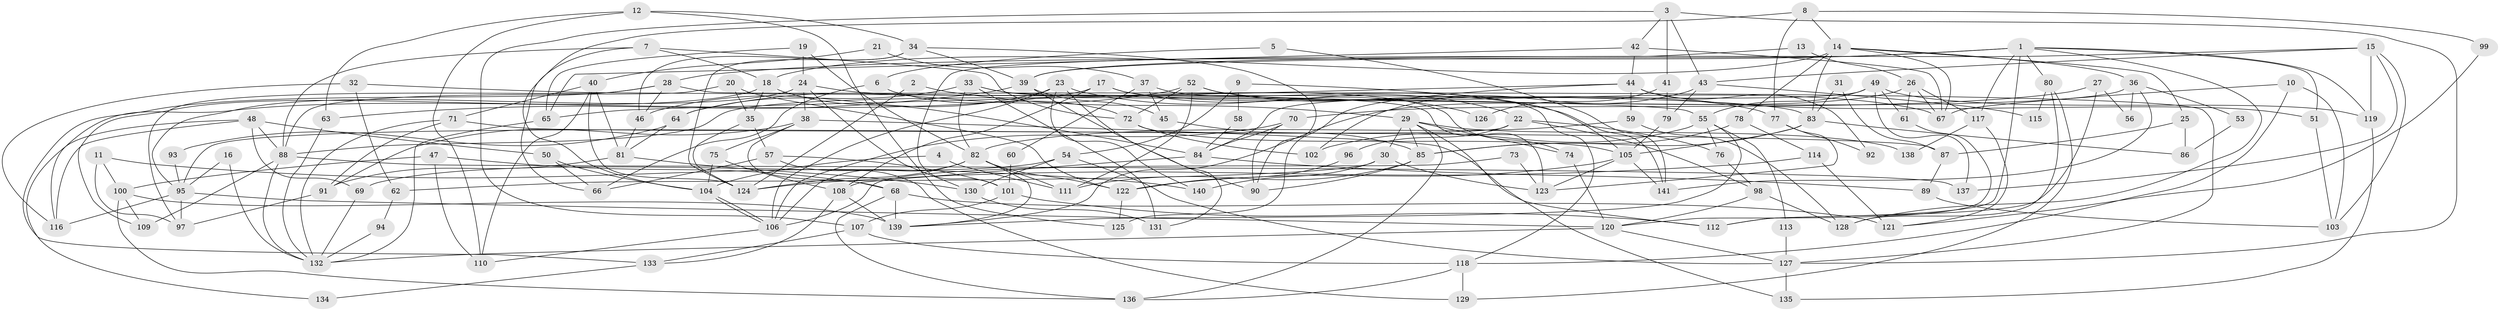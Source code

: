 // coarse degree distribution, {10: 0.010101010101010102, 6: 0.13131313131313133, 7: 0.12121212121212122, 4: 0.16161616161616163, 5: 0.16161616161616163, 3: 0.24242424242424243, 11: 0.010101010101010102, 2: 0.09090909090909091, 8: 0.050505050505050504, 9: 0.010101010101010102, 12: 0.010101010101010102}
// Generated by graph-tools (version 1.1) at 2025/24/03/03/25 07:24:01]
// undirected, 141 vertices, 282 edges
graph export_dot {
graph [start="1"]
  node [color=gray90,style=filled];
  1;
  2;
  3;
  4;
  5;
  6;
  7;
  8;
  9;
  10;
  11;
  12;
  13;
  14;
  15;
  16;
  17;
  18;
  19;
  20;
  21;
  22;
  23;
  24;
  25;
  26;
  27;
  28;
  29;
  30;
  31;
  32;
  33;
  34;
  35;
  36;
  37;
  38;
  39;
  40;
  41;
  42;
  43;
  44;
  45;
  46;
  47;
  48;
  49;
  50;
  51;
  52;
  53;
  54;
  55;
  56;
  57;
  58;
  59;
  60;
  61;
  62;
  63;
  64;
  65;
  66;
  67;
  68;
  69;
  70;
  71;
  72;
  73;
  74;
  75;
  76;
  77;
  78;
  79;
  80;
  81;
  82;
  83;
  84;
  85;
  86;
  87;
  88;
  89;
  90;
  91;
  92;
  93;
  94;
  95;
  96;
  97;
  98;
  99;
  100;
  101;
  102;
  103;
  104;
  105;
  106;
  107;
  108;
  109;
  110;
  111;
  112;
  113;
  114;
  115;
  116;
  117;
  118;
  119;
  120;
  121;
  122;
  123;
  124;
  125;
  126;
  127;
  128;
  129;
  130;
  131;
  132;
  133;
  134;
  135;
  136;
  137;
  138;
  139;
  140;
  141;
  1 -- 28;
  1 -- 39;
  1 -- 51;
  1 -- 80;
  1 -- 112;
  1 -- 117;
  1 -- 119;
  1 -- 128;
  2 -- 124;
  2 -- 29;
  3 -- 42;
  3 -- 127;
  3 -- 41;
  3 -- 43;
  3 -- 107;
  4 -- 111;
  4 -- 104;
  5 -- 6;
  5 -- 141;
  6 -- 72;
  6 -- 66;
  7 -- 72;
  7 -- 88;
  7 -- 18;
  7 -- 66;
  8 -- 77;
  8 -- 14;
  8 -- 99;
  8 -- 104;
  9 -- 105;
  9 -- 54;
  9 -- 58;
  10 -- 118;
  10 -- 67;
  10 -- 103;
  11 -- 97;
  11 -- 100;
  11 -- 140;
  12 -- 63;
  12 -- 110;
  12 -- 34;
  12 -- 125;
  13 -- 26;
  13 -- 101;
  14 -- 83;
  14 -- 67;
  14 -- 18;
  14 -- 25;
  14 -- 36;
  14 -- 78;
  15 -- 119;
  15 -- 103;
  15 -- 39;
  15 -- 43;
  15 -- 137;
  16 -- 132;
  16 -- 95;
  17 -- 108;
  17 -- 22;
  17 -- 77;
  17 -- 116;
  18 -- 35;
  18 -- 84;
  18 -- 109;
  19 -- 82;
  19 -- 24;
  19 -- 65;
  20 -- 88;
  20 -- 122;
  20 -- 35;
  21 -- 37;
  21 -- 40;
  22 -- 76;
  22 -- 95;
  22 -- 96;
  22 -- 98;
  23 -- 46;
  23 -- 106;
  23 -- 126;
  23 -- 131;
  23 -- 140;
  24 -- 38;
  24 -- 83;
  24 -- 95;
  24 -- 130;
  25 -- 87;
  25 -- 86;
  26 -- 117;
  26 -- 139;
  26 -- 61;
  26 -- 67;
  27 -- 70;
  27 -- 112;
  27 -- 56;
  28 -- 97;
  28 -- 46;
  28 -- 127;
  28 -- 133;
  29 -- 74;
  29 -- 136;
  29 -- 30;
  29 -- 85;
  29 -- 112;
  29 -- 138;
  30 -- 140;
  30 -- 62;
  30 -- 123;
  31 -- 83;
  31 -- 87;
  32 -- 116;
  32 -- 55;
  32 -- 62;
  33 -- 131;
  33 -- 82;
  33 -- 64;
  33 -- 74;
  33 -- 123;
  34 -- 124;
  34 -- 39;
  34 -- 46;
  34 -- 90;
  35 -- 57;
  35 -- 124;
  36 -- 88;
  36 -- 53;
  36 -- 56;
  36 -- 141;
  37 -- 45;
  37 -- 118;
  37 -- 60;
  38 -- 75;
  38 -- 135;
  38 -- 68;
  38 -- 91;
  39 -- 45;
  39 -- 63;
  39 -- 90;
  40 -- 124;
  40 -- 110;
  40 -- 71;
  40 -- 81;
  41 -- 79;
  41 -- 126;
  42 -- 65;
  42 -- 44;
  42 -- 67;
  43 -- 79;
  43 -- 102;
  43 -- 115;
  44 -- 125;
  44 -- 65;
  44 -- 51;
  44 -- 59;
  44 -- 92;
  45 -- 85;
  46 -- 81;
  47 -- 100;
  47 -- 68;
  47 -- 110;
  48 -- 116;
  48 -- 88;
  48 -- 50;
  48 -- 69;
  48 -- 134;
  49 -- 137;
  49 -- 61;
  49 -- 55;
  49 -- 84;
  49 -- 119;
  50 -- 104;
  50 -- 66;
  51 -- 103;
  52 -- 141;
  52 -- 67;
  52 -- 64;
  52 -- 72;
  52 -- 111;
  53 -- 86;
  54 -- 69;
  54 -- 130;
  54 -- 127;
  55 -- 139;
  55 -- 76;
  55 -- 102;
  55 -- 113;
  57 -- 66;
  57 -- 101;
  57 -- 129;
  58 -- 84;
  59 -- 82;
  59 -- 128;
  60 -- 101;
  61 -- 120;
  62 -- 94;
  63 -- 132;
  64 -- 81;
  64 -- 93;
  65 -- 132;
  68 -- 139;
  68 -- 121;
  68 -- 136;
  69 -- 132;
  70 -- 90;
  70 -- 84;
  70 -- 106;
  71 -- 91;
  71 -- 87;
  71 -- 132;
  72 -- 102;
  72 -- 105;
  73 -- 123;
  73 -- 106;
  74 -- 120;
  75 -- 108;
  75 -- 104;
  76 -- 98;
  77 -- 123;
  77 -- 92;
  78 -- 85;
  78 -- 114;
  79 -- 105;
  80 -- 128;
  80 -- 115;
  80 -- 129;
  81 -- 91;
  81 -- 130;
  82 -- 106;
  82 -- 111;
  82 -- 122;
  82 -- 124;
  82 -- 139;
  83 -- 85;
  83 -- 105;
  83 -- 86;
  84 -- 89;
  84 -- 108;
  85 -- 90;
  85 -- 111;
  87 -- 89;
  88 -- 109;
  88 -- 132;
  88 -- 137;
  89 -- 103;
  91 -- 97;
  93 -- 95;
  94 -- 132;
  95 -- 120;
  95 -- 97;
  95 -- 116;
  96 -- 122;
  98 -- 128;
  98 -- 120;
  99 -- 121;
  100 -- 136;
  100 -- 139;
  100 -- 109;
  101 -- 112;
  101 -- 107;
  104 -- 106;
  104 -- 106;
  105 -- 123;
  105 -- 122;
  105 -- 141;
  106 -- 110;
  107 -- 118;
  107 -- 133;
  108 -- 133;
  108 -- 139;
  113 -- 127;
  114 -- 124;
  114 -- 121;
  117 -- 121;
  117 -- 138;
  118 -- 129;
  118 -- 136;
  119 -- 135;
  120 -- 127;
  120 -- 132;
  122 -- 125;
  127 -- 135;
  130 -- 131;
  133 -- 134;
}
